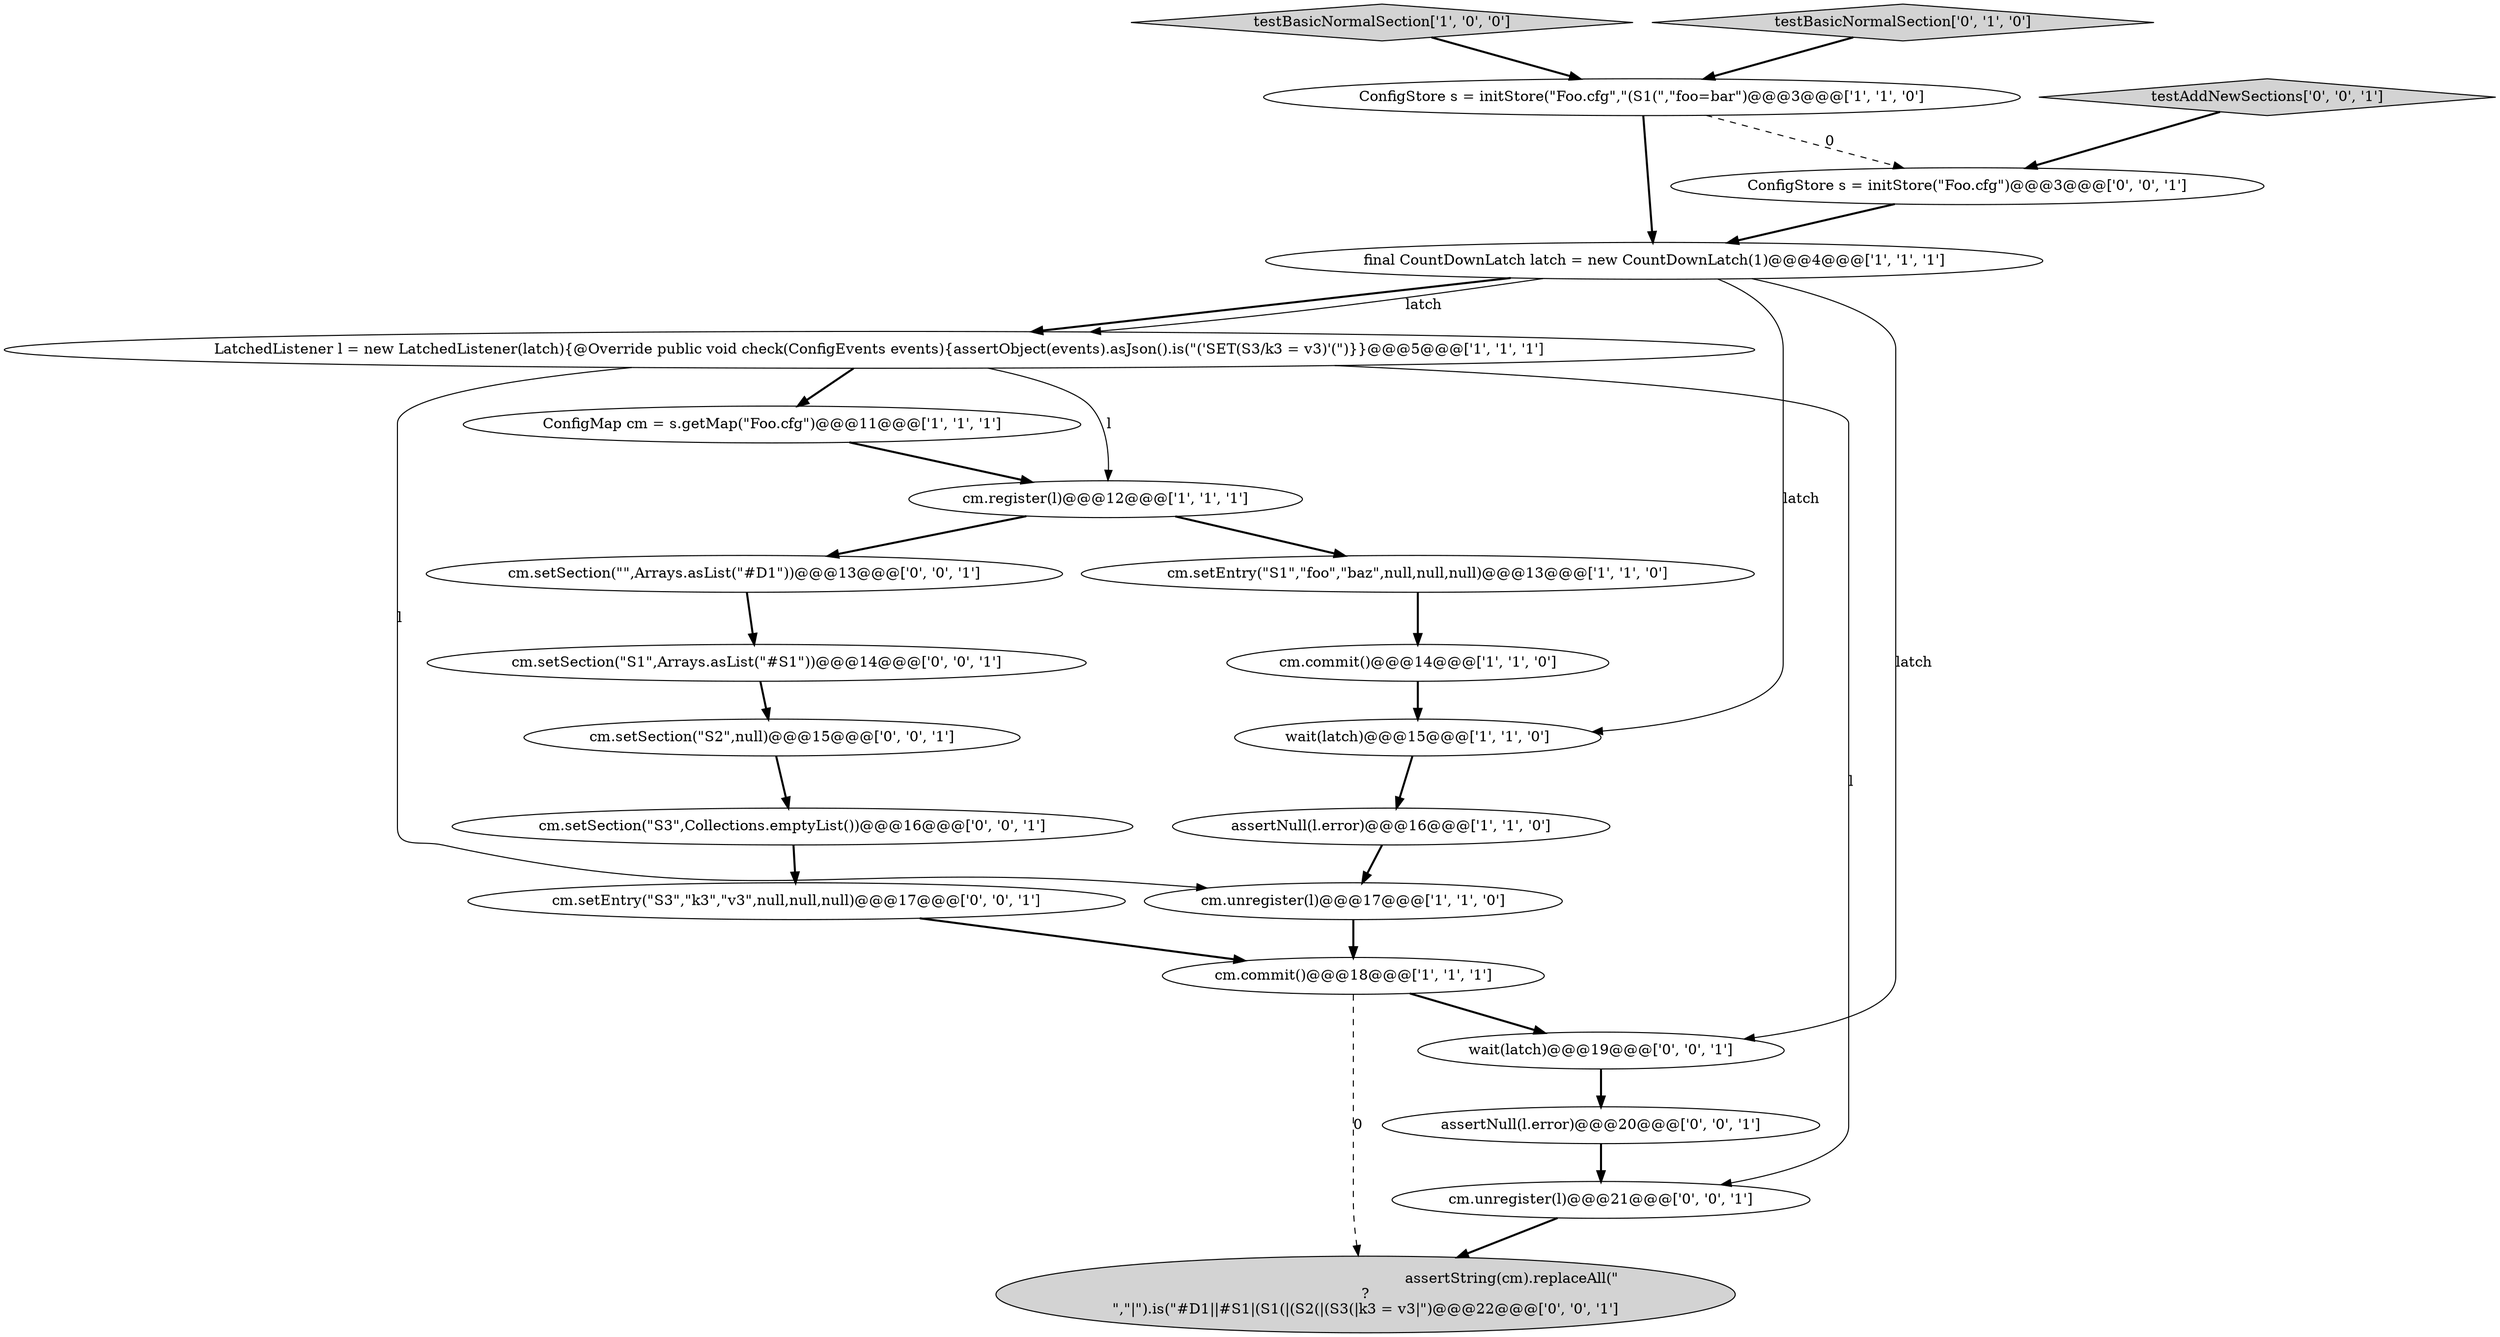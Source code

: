 digraph {
3 [style = filled, label = "final CountDownLatch latch = new CountDownLatch(1)@@@4@@@['1', '1', '1']", fillcolor = white, shape = ellipse image = "AAA0AAABBB1BBB"];
2 [style = filled, label = "cm.commit()@@@18@@@['1', '1', '1']", fillcolor = white, shape = ellipse image = "AAA0AAABBB1BBB"];
9 [style = filled, label = "ConfigMap cm = s.getMap(\"Foo.cfg\")@@@11@@@['1', '1', '1']", fillcolor = white, shape = ellipse image = "AAA0AAABBB1BBB"];
11 [style = filled, label = "cm.setEntry(\"S1\",\"foo\",\"baz\",null,null,null)@@@13@@@['1', '1', '0']", fillcolor = white, shape = ellipse image = "AAA0AAABBB1BBB"];
22 [style = filled, label = "cm.setSection(\"S2\",null)@@@15@@@['0', '0', '1']", fillcolor = white, shape = ellipse image = "AAA0AAABBB3BBB"];
14 [style = filled, label = "assertString(cm).replaceAll(\"\r?\n\",\"|\").is(\"#D1||#S1|(S1(|(S2(|(S3(|k3 = v3|\")@@@22@@@['0', '0', '1']", fillcolor = lightgray, shape = ellipse image = "AAA0AAABBB3BBB"];
18 [style = filled, label = "testAddNewSections['0', '0', '1']", fillcolor = lightgray, shape = diamond image = "AAA0AAABBB3BBB"];
19 [style = filled, label = "assertNull(l.error)@@@20@@@['0', '0', '1']", fillcolor = white, shape = ellipse image = "AAA0AAABBB3BBB"];
6 [style = filled, label = "cm.commit()@@@14@@@['1', '1', '0']", fillcolor = white, shape = ellipse image = "AAA0AAABBB1BBB"];
1 [style = filled, label = "assertNull(l.error)@@@16@@@['1', '1', '0']", fillcolor = white, shape = ellipse image = "AAA0AAABBB1BBB"];
7 [style = filled, label = "testBasicNormalSection['1', '0', '0']", fillcolor = lightgray, shape = diamond image = "AAA0AAABBB1BBB"];
17 [style = filled, label = "cm.setEntry(\"S3\",\"k3\",\"v3\",null,null,null)@@@17@@@['0', '0', '1']", fillcolor = white, shape = ellipse image = "AAA0AAABBB3BBB"];
5 [style = filled, label = "LatchedListener l = new LatchedListener(latch){@Override public void check(ConfigEvents events){assertObject(events).asJson().is(\"('SET(S3/k3 = v3)'(\")}}@@@5@@@['1', '1', '1']", fillcolor = white, shape = ellipse image = "AAA0AAABBB1BBB"];
23 [style = filled, label = "cm.setSection(\"S1\",Arrays.asList(\"#S1\"))@@@14@@@['0', '0', '1']", fillcolor = white, shape = ellipse image = "AAA0AAABBB3BBB"];
15 [style = filled, label = "cm.setSection(\"\",Arrays.asList(\"#D1\"))@@@13@@@['0', '0', '1']", fillcolor = white, shape = ellipse image = "AAA0AAABBB3BBB"];
0 [style = filled, label = "wait(latch)@@@15@@@['1', '1', '0']", fillcolor = white, shape = ellipse image = "AAA0AAABBB1BBB"];
20 [style = filled, label = "cm.setSection(\"S3\",Collections.emptyList())@@@16@@@['0', '0', '1']", fillcolor = white, shape = ellipse image = "AAA0AAABBB3BBB"];
4 [style = filled, label = "ConfigStore s = initStore(\"Foo.cfg\",\"(S1(\",\"foo=bar\")@@@3@@@['1', '1', '0']", fillcolor = white, shape = ellipse image = "AAA0AAABBB1BBB"];
12 [style = filled, label = "testBasicNormalSection['0', '1', '0']", fillcolor = lightgray, shape = diamond image = "AAA0AAABBB2BBB"];
8 [style = filled, label = "cm.unregister(l)@@@17@@@['1', '1', '0']", fillcolor = white, shape = ellipse image = "AAA0AAABBB1BBB"];
21 [style = filled, label = "cm.unregister(l)@@@21@@@['0', '0', '1']", fillcolor = white, shape = ellipse image = "AAA0AAABBB3BBB"];
16 [style = filled, label = "ConfigStore s = initStore(\"Foo.cfg\")@@@3@@@['0', '0', '1']", fillcolor = white, shape = ellipse image = "AAA0AAABBB3BBB"];
10 [style = filled, label = "cm.register(l)@@@12@@@['1', '1', '1']", fillcolor = white, shape = ellipse image = "AAA0AAABBB1BBB"];
13 [style = filled, label = "wait(latch)@@@19@@@['0', '0', '1']", fillcolor = white, shape = ellipse image = "AAA0AAABBB3BBB"];
16->3 [style = bold, label=""];
4->3 [style = bold, label=""];
15->23 [style = bold, label=""];
20->17 [style = bold, label=""];
1->8 [style = bold, label=""];
10->15 [style = bold, label=""];
4->16 [style = dashed, label="0"];
5->9 [style = bold, label=""];
11->6 [style = bold, label=""];
5->21 [style = solid, label="l"];
6->0 [style = bold, label=""];
3->13 [style = solid, label="latch"];
7->4 [style = bold, label=""];
9->10 [style = bold, label=""];
3->0 [style = solid, label="latch"];
2->13 [style = bold, label=""];
3->5 [style = bold, label=""];
13->19 [style = bold, label=""];
18->16 [style = bold, label=""];
23->22 [style = bold, label=""];
2->14 [style = dashed, label="0"];
17->2 [style = bold, label=""];
8->2 [style = bold, label=""];
12->4 [style = bold, label=""];
22->20 [style = bold, label=""];
5->8 [style = solid, label="l"];
0->1 [style = bold, label=""];
3->5 [style = solid, label="latch"];
5->10 [style = solid, label="l"];
21->14 [style = bold, label=""];
10->11 [style = bold, label=""];
19->21 [style = bold, label=""];
}
